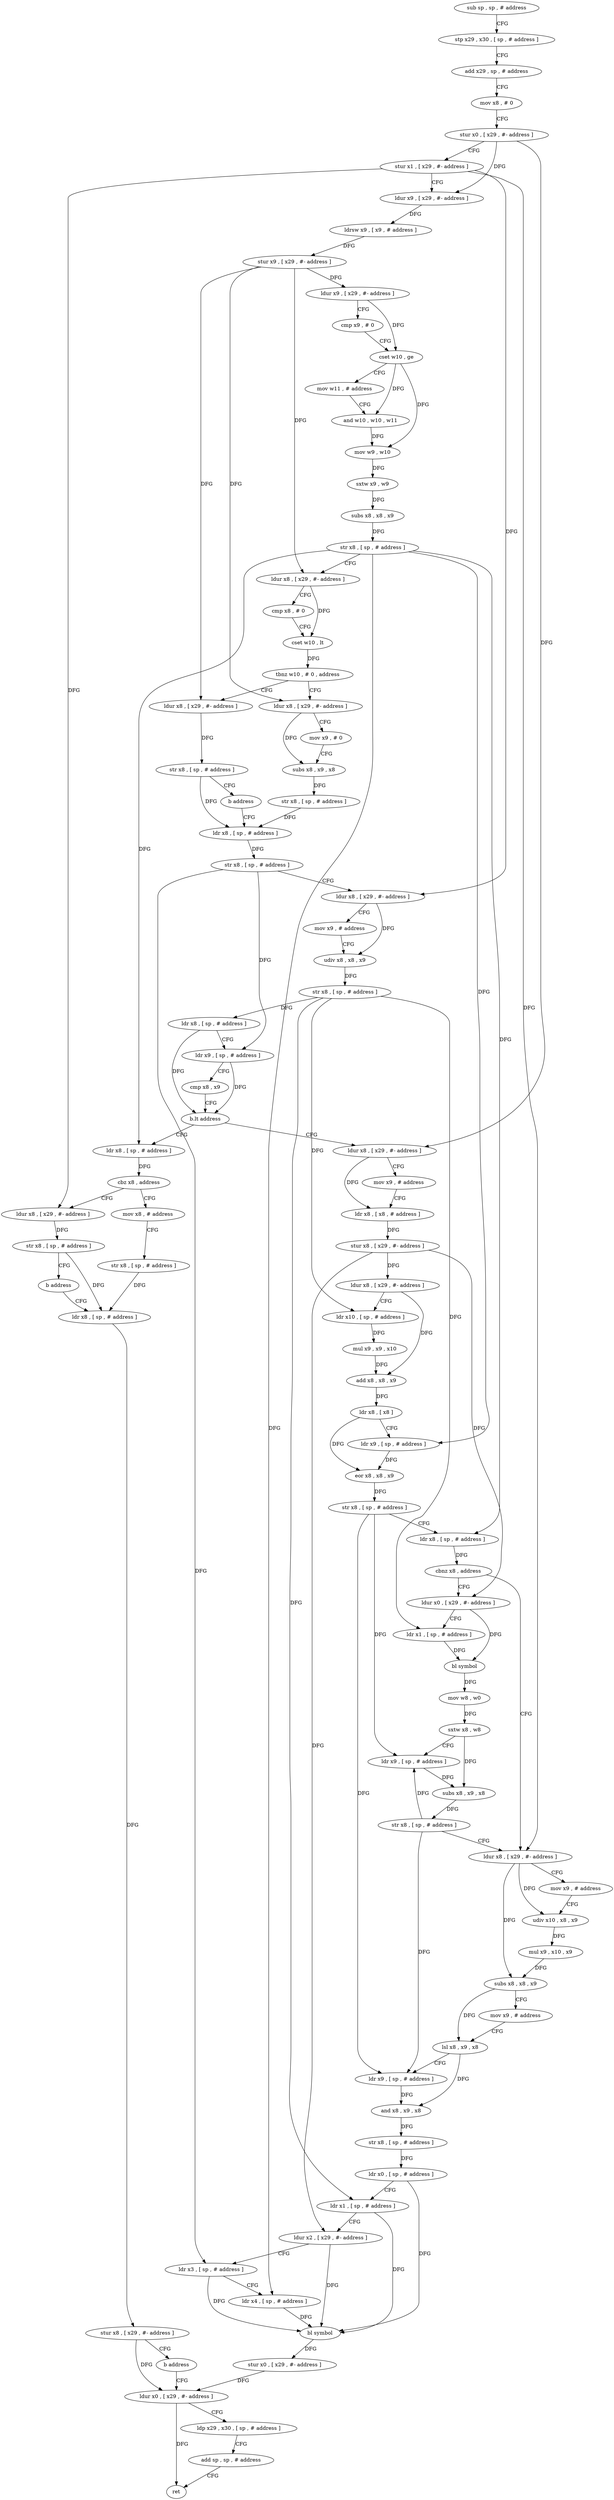 digraph "func" {
"4275848" [label = "sub sp , sp , # address" ]
"4275852" [label = "stp x29 , x30 , [ sp , # address ]" ]
"4275856" [label = "add x29 , sp , # address" ]
"4275860" [label = "mov x8 , # 0" ]
"4275864" [label = "stur x0 , [ x29 , #- address ]" ]
"4275868" [label = "stur x1 , [ x29 , #- address ]" ]
"4275872" [label = "ldur x9 , [ x29 , #- address ]" ]
"4275876" [label = "ldrsw x9 , [ x9 , # address ]" ]
"4275880" [label = "stur x9 , [ x29 , #- address ]" ]
"4275884" [label = "ldur x9 , [ x29 , #- address ]" ]
"4275888" [label = "cmp x9 , # 0" ]
"4275892" [label = "cset w10 , ge" ]
"4275896" [label = "mov w11 , # address" ]
"4275900" [label = "and w10 , w10 , w11" ]
"4275904" [label = "mov w9 , w10" ]
"4275908" [label = "sxtw x9 , w9" ]
"4275912" [label = "subs x8 , x8 , x9" ]
"4275916" [label = "str x8 , [ sp , # address ]" ]
"4275920" [label = "ldur x8 , [ x29 , #- address ]" ]
"4275924" [label = "cmp x8 , # 0" ]
"4275928" [label = "cset w10 , lt" ]
"4275932" [label = "tbnz w10 , # 0 , address" ]
"4275948" [label = "ldur x8 , [ x29 , #- address ]" ]
"4275936" [label = "ldur x8 , [ x29 , #- address ]" ]
"4275952" [label = "mov x9 , # 0" ]
"4275956" [label = "subs x8 , x9 , x8" ]
"4275960" [label = "str x8 , [ sp , # address ]" ]
"4275964" [label = "ldr x8 , [ sp , # address ]" ]
"4275940" [label = "str x8 , [ sp , # address ]" ]
"4275944" [label = "b address" ]
"4276044" [label = "ldur x8 , [ x29 , #- address ]" ]
"4276048" [label = "mov x9 , # address" ]
"4276052" [label = "ldr x8 , [ x8 , # address ]" ]
"4276056" [label = "stur x8 , [ x29 , #- address ]" ]
"4276060" [label = "ldur x8 , [ x29 , #- address ]" ]
"4276064" [label = "ldr x10 , [ sp , # address ]" ]
"4276068" [label = "mul x9 , x9 , x10" ]
"4276072" [label = "add x8 , x8 , x9" ]
"4276076" [label = "ldr x8 , [ x8 ]" ]
"4276080" [label = "ldr x9 , [ sp , # address ]" ]
"4276084" [label = "eor x8 , x8 , x9" ]
"4276088" [label = "str x8 , [ sp , # address ]" ]
"4276092" [label = "ldr x8 , [ sp , # address ]" ]
"4276096" [label = "cbnz x8 , address" ]
"4276132" [label = "ldur x8 , [ x29 , #- address ]" ]
"4276100" [label = "ldur x0 , [ x29 , #- address ]" ]
"4276004" [label = "ldr x8 , [ sp , # address ]" ]
"4276008" [label = "cbz x8 , address" ]
"4276024" [label = "mov x8 , # address" ]
"4276012" [label = "ldur x8 , [ x29 , #- address ]" ]
"4275968" [label = "str x8 , [ sp , # address ]" ]
"4275972" [label = "ldur x8 , [ x29 , #- address ]" ]
"4275976" [label = "mov x9 , # address" ]
"4275980" [label = "udiv x8 , x8 , x9" ]
"4275984" [label = "str x8 , [ sp , # address ]" ]
"4275988" [label = "ldr x8 , [ sp , # address ]" ]
"4275992" [label = "ldr x9 , [ sp , # address ]" ]
"4275996" [label = "cmp x8 , x9" ]
"4276000" [label = "b.lt address" ]
"4276136" [label = "mov x9 , # address" ]
"4276140" [label = "udiv x10 , x8 , x9" ]
"4276144" [label = "mul x9 , x10 , x9" ]
"4276148" [label = "subs x8 , x8 , x9" ]
"4276152" [label = "mov x9 , # address" ]
"4276156" [label = "lsl x8 , x9 , x8" ]
"4276160" [label = "ldr x9 , [ sp , # address ]" ]
"4276164" [label = "and x8 , x9 , x8" ]
"4276168" [label = "str x8 , [ sp , # address ]" ]
"4276172" [label = "ldr x0 , [ sp , # address ]" ]
"4276176" [label = "ldr x1 , [ sp , # address ]" ]
"4276180" [label = "ldur x2 , [ x29 , #- address ]" ]
"4276184" [label = "ldr x3 , [ sp , # address ]" ]
"4276188" [label = "ldr x4 , [ sp , # address ]" ]
"4276192" [label = "bl symbol" ]
"4276196" [label = "stur x0 , [ x29 , #- address ]" ]
"4276200" [label = "ldur x0 , [ x29 , #- address ]" ]
"4276104" [label = "ldr x1 , [ sp , # address ]" ]
"4276108" [label = "bl symbol" ]
"4276112" [label = "mov w8 , w0" ]
"4276116" [label = "sxtw x8 , w8" ]
"4276120" [label = "ldr x9 , [ sp , # address ]" ]
"4276124" [label = "subs x8 , x9 , x8" ]
"4276128" [label = "str x8 , [ sp , # address ]" ]
"4276028" [label = "str x8 , [ sp , # address ]" ]
"4276032" [label = "ldr x8 , [ sp , # address ]" ]
"4276016" [label = "str x8 , [ sp , # address ]" ]
"4276020" [label = "b address" ]
"4276204" [label = "ldp x29 , x30 , [ sp , # address ]" ]
"4276208" [label = "add sp , sp , # address" ]
"4276212" [label = "ret" ]
"4276036" [label = "stur x8 , [ x29 , #- address ]" ]
"4276040" [label = "b address" ]
"4275848" -> "4275852" [ label = "CFG" ]
"4275852" -> "4275856" [ label = "CFG" ]
"4275856" -> "4275860" [ label = "CFG" ]
"4275860" -> "4275864" [ label = "CFG" ]
"4275864" -> "4275868" [ label = "CFG" ]
"4275864" -> "4275872" [ label = "DFG" ]
"4275864" -> "4276044" [ label = "DFG" ]
"4275868" -> "4275872" [ label = "CFG" ]
"4275868" -> "4275972" [ label = "DFG" ]
"4275868" -> "4276132" [ label = "DFG" ]
"4275868" -> "4276012" [ label = "DFG" ]
"4275872" -> "4275876" [ label = "DFG" ]
"4275876" -> "4275880" [ label = "DFG" ]
"4275880" -> "4275884" [ label = "DFG" ]
"4275880" -> "4275920" [ label = "DFG" ]
"4275880" -> "4275948" [ label = "DFG" ]
"4275880" -> "4275936" [ label = "DFG" ]
"4275884" -> "4275888" [ label = "CFG" ]
"4275884" -> "4275892" [ label = "DFG" ]
"4275888" -> "4275892" [ label = "CFG" ]
"4275892" -> "4275896" [ label = "CFG" ]
"4275892" -> "4275900" [ label = "DFG" ]
"4275892" -> "4275904" [ label = "DFG" ]
"4275896" -> "4275900" [ label = "CFG" ]
"4275900" -> "4275904" [ label = "DFG" ]
"4275904" -> "4275908" [ label = "DFG" ]
"4275908" -> "4275912" [ label = "DFG" ]
"4275912" -> "4275916" [ label = "DFG" ]
"4275916" -> "4275920" [ label = "CFG" ]
"4275916" -> "4276080" [ label = "DFG" ]
"4275916" -> "4276092" [ label = "DFG" ]
"4275916" -> "4276004" [ label = "DFG" ]
"4275916" -> "4276188" [ label = "DFG" ]
"4275920" -> "4275924" [ label = "CFG" ]
"4275920" -> "4275928" [ label = "DFG" ]
"4275924" -> "4275928" [ label = "CFG" ]
"4275928" -> "4275932" [ label = "DFG" ]
"4275932" -> "4275948" [ label = "CFG" ]
"4275932" -> "4275936" [ label = "CFG" ]
"4275948" -> "4275952" [ label = "CFG" ]
"4275948" -> "4275956" [ label = "DFG" ]
"4275936" -> "4275940" [ label = "DFG" ]
"4275952" -> "4275956" [ label = "CFG" ]
"4275956" -> "4275960" [ label = "DFG" ]
"4275960" -> "4275964" [ label = "DFG" ]
"4275964" -> "4275968" [ label = "DFG" ]
"4275940" -> "4275944" [ label = "CFG" ]
"4275940" -> "4275964" [ label = "DFG" ]
"4275944" -> "4275964" [ label = "CFG" ]
"4276044" -> "4276048" [ label = "CFG" ]
"4276044" -> "4276052" [ label = "DFG" ]
"4276048" -> "4276052" [ label = "CFG" ]
"4276052" -> "4276056" [ label = "DFG" ]
"4276056" -> "4276060" [ label = "DFG" ]
"4276056" -> "4276180" [ label = "DFG" ]
"4276056" -> "4276100" [ label = "DFG" ]
"4276060" -> "4276064" [ label = "CFG" ]
"4276060" -> "4276072" [ label = "DFG" ]
"4276064" -> "4276068" [ label = "DFG" ]
"4276068" -> "4276072" [ label = "DFG" ]
"4276072" -> "4276076" [ label = "DFG" ]
"4276076" -> "4276080" [ label = "CFG" ]
"4276076" -> "4276084" [ label = "DFG" ]
"4276080" -> "4276084" [ label = "DFG" ]
"4276084" -> "4276088" [ label = "DFG" ]
"4276088" -> "4276092" [ label = "CFG" ]
"4276088" -> "4276160" [ label = "DFG" ]
"4276088" -> "4276120" [ label = "DFG" ]
"4276092" -> "4276096" [ label = "DFG" ]
"4276096" -> "4276132" [ label = "CFG" ]
"4276096" -> "4276100" [ label = "CFG" ]
"4276132" -> "4276136" [ label = "CFG" ]
"4276132" -> "4276140" [ label = "DFG" ]
"4276132" -> "4276148" [ label = "DFG" ]
"4276100" -> "4276104" [ label = "CFG" ]
"4276100" -> "4276108" [ label = "DFG" ]
"4276004" -> "4276008" [ label = "DFG" ]
"4276008" -> "4276024" [ label = "CFG" ]
"4276008" -> "4276012" [ label = "CFG" ]
"4276024" -> "4276028" [ label = "CFG" ]
"4276012" -> "4276016" [ label = "DFG" ]
"4275968" -> "4275972" [ label = "CFG" ]
"4275968" -> "4275992" [ label = "DFG" ]
"4275968" -> "4276184" [ label = "DFG" ]
"4275972" -> "4275976" [ label = "CFG" ]
"4275972" -> "4275980" [ label = "DFG" ]
"4275976" -> "4275980" [ label = "CFG" ]
"4275980" -> "4275984" [ label = "DFG" ]
"4275984" -> "4275988" [ label = "DFG" ]
"4275984" -> "4276064" [ label = "DFG" ]
"4275984" -> "4276176" [ label = "DFG" ]
"4275984" -> "4276104" [ label = "DFG" ]
"4275988" -> "4275992" [ label = "CFG" ]
"4275988" -> "4276000" [ label = "DFG" ]
"4275992" -> "4275996" [ label = "CFG" ]
"4275992" -> "4276000" [ label = "DFG" ]
"4275996" -> "4276000" [ label = "CFG" ]
"4276000" -> "4276044" [ label = "CFG" ]
"4276000" -> "4276004" [ label = "CFG" ]
"4276136" -> "4276140" [ label = "CFG" ]
"4276140" -> "4276144" [ label = "DFG" ]
"4276144" -> "4276148" [ label = "DFG" ]
"4276148" -> "4276152" [ label = "CFG" ]
"4276148" -> "4276156" [ label = "DFG" ]
"4276152" -> "4276156" [ label = "CFG" ]
"4276156" -> "4276160" [ label = "CFG" ]
"4276156" -> "4276164" [ label = "DFG" ]
"4276160" -> "4276164" [ label = "DFG" ]
"4276164" -> "4276168" [ label = "DFG" ]
"4276168" -> "4276172" [ label = "DFG" ]
"4276172" -> "4276176" [ label = "CFG" ]
"4276172" -> "4276192" [ label = "DFG" ]
"4276176" -> "4276180" [ label = "CFG" ]
"4276176" -> "4276192" [ label = "DFG" ]
"4276180" -> "4276184" [ label = "CFG" ]
"4276180" -> "4276192" [ label = "DFG" ]
"4276184" -> "4276188" [ label = "CFG" ]
"4276184" -> "4276192" [ label = "DFG" ]
"4276188" -> "4276192" [ label = "DFG" ]
"4276192" -> "4276196" [ label = "DFG" ]
"4276196" -> "4276200" [ label = "DFG" ]
"4276200" -> "4276204" [ label = "CFG" ]
"4276200" -> "4276212" [ label = "DFG" ]
"4276104" -> "4276108" [ label = "DFG" ]
"4276108" -> "4276112" [ label = "DFG" ]
"4276112" -> "4276116" [ label = "DFG" ]
"4276116" -> "4276120" [ label = "CFG" ]
"4276116" -> "4276124" [ label = "DFG" ]
"4276120" -> "4276124" [ label = "DFG" ]
"4276124" -> "4276128" [ label = "DFG" ]
"4276128" -> "4276132" [ label = "CFG" ]
"4276128" -> "4276160" [ label = "DFG" ]
"4276128" -> "4276120" [ label = "DFG" ]
"4276028" -> "4276032" [ label = "DFG" ]
"4276032" -> "4276036" [ label = "DFG" ]
"4276016" -> "4276020" [ label = "CFG" ]
"4276016" -> "4276032" [ label = "DFG" ]
"4276020" -> "4276032" [ label = "CFG" ]
"4276204" -> "4276208" [ label = "CFG" ]
"4276208" -> "4276212" [ label = "CFG" ]
"4276036" -> "4276040" [ label = "CFG" ]
"4276036" -> "4276200" [ label = "DFG" ]
"4276040" -> "4276200" [ label = "CFG" ]
}
